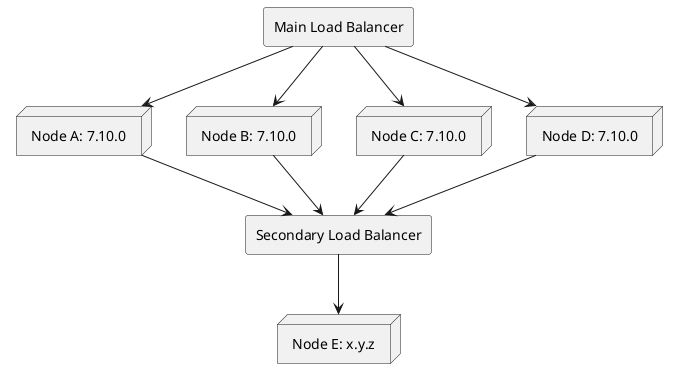 @startuml
rectangle "Main Load Balancer"
rectangle "Secondary Load Balancer"

node "Node A: 7.10.0"
node "Node B: 7.10.0"
node "Node C: 7.10.0"
node "Node D: 7.10.0"
node "Node E: x.y.z"

[Main Load Balancer] --> [Node A: 7.10.0]
[Main Load Balancer] --> [Node B: 7.10.0]
[Main Load Balancer] --> [Node C: 7.10.0]
[Main Load Balancer] --> [Node D: 7.10.0]
[Secondary Load Balancer] --> [Node E: x.y.z]

[Node A: 7.10.0] --> [Secondary Load Balancer]
[Node B: 7.10.0] --> [Secondary Load Balancer]
[Node C: 7.10.0] --> [Secondary Load Balancer]
[Node D: 7.10.0] --> [Secondary Load Balancer]


@enduml